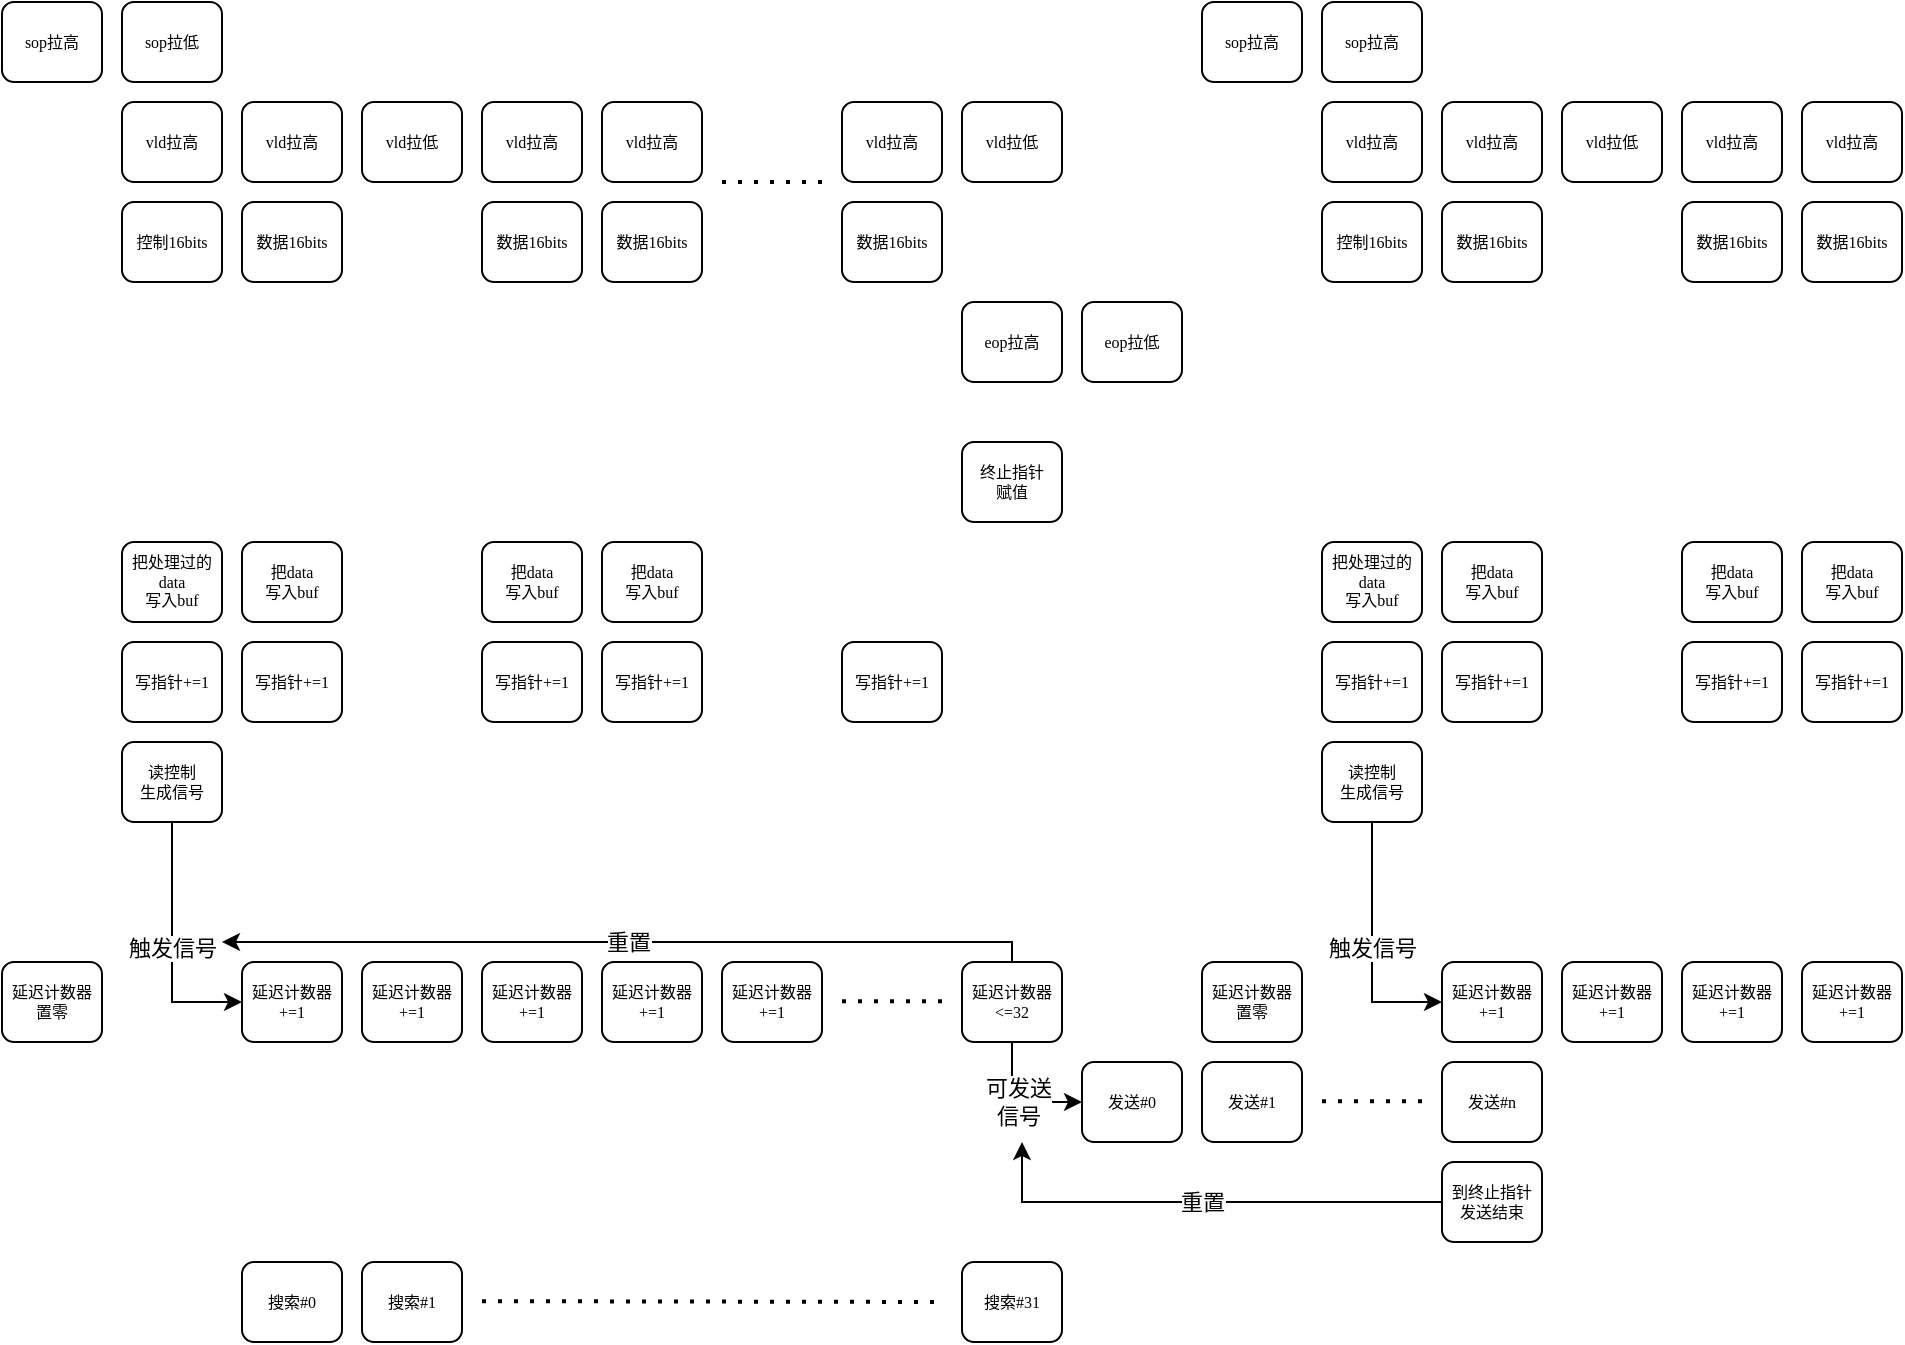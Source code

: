 <mxfile version="24.2.5" type="device">
  <diagram name="Page-1" id="74e2e168-ea6b-b213-b513-2b3c1d86103e">
    <mxGraphModel dx="1195" dy="588" grid="1" gridSize="10" guides="1" tooltips="1" connect="1" arrows="1" fold="1" page="1" pageScale="1" pageWidth="4681" pageHeight="3300" background="none" math="0" shadow="0">
      <root>
        <mxCell id="0" />
        <mxCell id="1" parent="0" />
        <mxCell id="77e6c97f196da883-8" value="sop拉高" style="rounded=1;whiteSpace=wrap;html=1;shadow=0;labelBackgroundColor=none;strokeWidth=1;fontFamily=Verdana;fontSize=8;align=center;" parent="1" vertex="1">
          <mxGeometry x="20" y="20" width="50" height="40" as="geometry" />
        </mxCell>
        <mxCell id="_o2dJ1vOlYaZSfBBGsUN-3" value="vld拉高" style="rounded=1;whiteSpace=wrap;html=1;shadow=0;labelBackgroundColor=none;strokeWidth=1;fontFamily=Verdana;fontSize=8;align=center;" vertex="1" parent="1">
          <mxGeometry x="80" y="70" width="50" height="40" as="geometry" />
        </mxCell>
        <mxCell id="_o2dJ1vOlYaZSfBBGsUN-4" value="控制16bits" style="rounded=1;whiteSpace=wrap;html=1;shadow=0;labelBackgroundColor=none;strokeWidth=1;fontFamily=Verdana;fontSize=8;align=center;" vertex="1" parent="1">
          <mxGeometry x="80" y="120" width="50" height="40" as="geometry" />
        </mxCell>
        <mxCell id="_o2dJ1vOlYaZSfBBGsUN-5" value="数据16bits" style="rounded=1;whiteSpace=wrap;html=1;shadow=0;labelBackgroundColor=none;strokeWidth=1;fontFamily=Verdana;fontSize=8;align=center;" vertex="1" parent="1">
          <mxGeometry x="140" y="120" width="50" height="40" as="geometry" />
        </mxCell>
        <mxCell id="_o2dJ1vOlYaZSfBBGsUN-6" value="vld拉高" style="rounded=1;whiteSpace=wrap;html=1;shadow=0;labelBackgroundColor=none;strokeWidth=1;fontFamily=Verdana;fontSize=8;align=center;" vertex="1" parent="1">
          <mxGeometry x="140" y="70" width="50" height="40" as="geometry" />
        </mxCell>
        <mxCell id="_o2dJ1vOlYaZSfBBGsUN-7" value="vld拉低" style="rounded=1;whiteSpace=wrap;html=1;shadow=0;labelBackgroundColor=none;strokeWidth=1;fontFamily=Verdana;fontSize=8;align=center;" vertex="1" parent="1">
          <mxGeometry x="200" y="70" width="50" height="40" as="geometry" />
        </mxCell>
        <mxCell id="_o2dJ1vOlYaZSfBBGsUN-8" value="vld拉高" style="rounded=1;whiteSpace=wrap;html=1;shadow=0;labelBackgroundColor=none;strokeWidth=1;fontFamily=Verdana;fontSize=8;align=center;" vertex="1" parent="1">
          <mxGeometry x="260" y="70" width="50" height="40" as="geometry" />
        </mxCell>
        <mxCell id="_o2dJ1vOlYaZSfBBGsUN-10" value="数据16bits" style="rounded=1;whiteSpace=wrap;html=1;shadow=0;labelBackgroundColor=none;strokeWidth=1;fontFamily=Verdana;fontSize=8;align=center;" vertex="1" parent="1">
          <mxGeometry x="260" y="120" width="50" height="40" as="geometry" />
        </mxCell>
        <mxCell id="_o2dJ1vOlYaZSfBBGsUN-11" value="数据16bits" style="rounded=1;whiteSpace=wrap;html=1;shadow=0;labelBackgroundColor=none;strokeWidth=1;fontFamily=Verdana;fontSize=8;align=center;" vertex="1" parent="1">
          <mxGeometry x="320" y="120" width="50" height="40" as="geometry" />
        </mxCell>
        <mxCell id="_o2dJ1vOlYaZSfBBGsUN-12" value="vld拉高" style="rounded=1;whiteSpace=wrap;html=1;shadow=0;labelBackgroundColor=none;strokeWidth=1;fontFamily=Verdana;fontSize=8;align=center;" vertex="1" parent="1">
          <mxGeometry x="320" y="70" width="50" height="40" as="geometry" />
        </mxCell>
        <mxCell id="_o2dJ1vOlYaZSfBBGsUN-13" value="" style="endArrow=none;dashed=1;html=1;dashPattern=1 3;strokeWidth=2;rounded=0;" edge="1" parent="1">
          <mxGeometry width="50" height="50" relative="1" as="geometry">
            <mxPoint x="380" y="110" as="sourcePoint" />
            <mxPoint x="430" y="110" as="targetPoint" />
          </mxGeometry>
        </mxCell>
        <mxCell id="_o2dJ1vOlYaZSfBBGsUN-14" value="数据16bits" style="rounded=1;whiteSpace=wrap;html=1;shadow=0;labelBackgroundColor=none;strokeWidth=1;fontFamily=Verdana;fontSize=8;align=center;" vertex="1" parent="1">
          <mxGeometry x="440" y="120" width="50" height="40" as="geometry" />
        </mxCell>
        <mxCell id="_o2dJ1vOlYaZSfBBGsUN-15" value="vld拉高" style="rounded=1;whiteSpace=wrap;html=1;shadow=0;labelBackgroundColor=none;strokeWidth=1;fontFamily=Verdana;fontSize=8;align=center;" vertex="1" parent="1">
          <mxGeometry x="440" y="70" width="50" height="40" as="geometry" />
        </mxCell>
        <mxCell id="_o2dJ1vOlYaZSfBBGsUN-16" value="vld拉低" style="rounded=1;whiteSpace=wrap;html=1;shadow=0;labelBackgroundColor=none;strokeWidth=1;fontFamily=Verdana;fontSize=8;align=center;" vertex="1" parent="1">
          <mxGeometry x="500" y="70" width="50" height="40" as="geometry" />
        </mxCell>
        <mxCell id="_o2dJ1vOlYaZSfBBGsUN-17" value="eop拉高" style="rounded=1;whiteSpace=wrap;html=1;shadow=0;labelBackgroundColor=none;strokeWidth=1;fontFamily=Verdana;fontSize=8;align=center;" vertex="1" parent="1">
          <mxGeometry x="500" y="170" width="50" height="40" as="geometry" />
        </mxCell>
        <mxCell id="_o2dJ1vOlYaZSfBBGsUN-18" value="sop拉低" style="rounded=1;whiteSpace=wrap;html=1;shadow=0;labelBackgroundColor=none;strokeWidth=1;fontFamily=Verdana;fontSize=8;align=center;" vertex="1" parent="1">
          <mxGeometry x="80" y="20" width="50" height="40" as="geometry" />
        </mxCell>
        <mxCell id="_o2dJ1vOlYaZSfBBGsUN-19" value="eop拉低" style="rounded=1;whiteSpace=wrap;html=1;shadow=0;labelBackgroundColor=none;strokeWidth=1;fontFamily=Verdana;fontSize=8;align=center;" vertex="1" parent="1">
          <mxGeometry x="560" y="170" width="50" height="40" as="geometry" />
        </mxCell>
        <mxCell id="_o2dJ1vOlYaZSfBBGsUN-20" value="把处理过的data&lt;br&gt;写入buf" style="rounded=1;whiteSpace=wrap;html=1;shadow=0;labelBackgroundColor=none;strokeWidth=1;fontFamily=Verdana;fontSize=8;align=center;" vertex="1" parent="1">
          <mxGeometry x="80" y="290" width="50" height="40" as="geometry" />
        </mxCell>
        <mxCell id="_o2dJ1vOlYaZSfBBGsUN-21" value="读控制&lt;br&gt;生成信号" style="rounded=1;whiteSpace=wrap;html=1;shadow=0;labelBackgroundColor=none;strokeWidth=1;fontFamily=Verdana;fontSize=8;align=center;" vertex="1" parent="1">
          <mxGeometry x="80" y="390" width="50" height="40" as="geometry" />
        </mxCell>
        <mxCell id="_o2dJ1vOlYaZSfBBGsUN-22" value="把data&lt;br&gt;写入buf" style="rounded=1;whiteSpace=wrap;html=1;shadow=0;labelBackgroundColor=none;strokeWidth=1;fontFamily=Verdana;fontSize=8;align=center;" vertex="1" parent="1">
          <mxGeometry x="140" y="290" width="50" height="40" as="geometry" />
        </mxCell>
        <mxCell id="_o2dJ1vOlYaZSfBBGsUN-23" value="把data&lt;br&gt;写入buf" style="rounded=1;whiteSpace=wrap;html=1;shadow=0;labelBackgroundColor=none;strokeWidth=1;fontFamily=Verdana;fontSize=8;align=center;" vertex="1" parent="1">
          <mxGeometry x="260" y="290" width="50" height="40" as="geometry" />
        </mxCell>
        <mxCell id="_o2dJ1vOlYaZSfBBGsUN-24" value="把data&lt;br&gt;写入buf" style="rounded=1;whiteSpace=wrap;html=1;shadow=0;labelBackgroundColor=none;strokeWidth=1;fontFamily=Verdana;fontSize=8;align=center;" vertex="1" parent="1">
          <mxGeometry x="320" y="290" width="50" height="40" as="geometry" />
        </mxCell>
        <mxCell id="_o2dJ1vOlYaZSfBBGsUN-25" value="写指针+=1" style="rounded=1;whiteSpace=wrap;html=1;shadow=0;labelBackgroundColor=none;strokeWidth=1;fontFamily=Verdana;fontSize=8;align=center;" vertex="1" parent="1">
          <mxGeometry x="80" y="340" width="50" height="40" as="geometry" />
        </mxCell>
        <mxCell id="_o2dJ1vOlYaZSfBBGsUN-26" value="写指针+=1" style="rounded=1;whiteSpace=wrap;html=1;shadow=0;labelBackgroundColor=none;strokeWidth=1;fontFamily=Verdana;fontSize=8;align=center;" vertex="1" parent="1">
          <mxGeometry x="140" y="340" width="50" height="40" as="geometry" />
        </mxCell>
        <mxCell id="_o2dJ1vOlYaZSfBBGsUN-27" value="写指针+=1" style="rounded=1;whiteSpace=wrap;html=1;shadow=0;labelBackgroundColor=none;strokeWidth=1;fontFamily=Verdana;fontSize=8;align=center;" vertex="1" parent="1">
          <mxGeometry x="260" y="340" width="50" height="40" as="geometry" />
        </mxCell>
        <mxCell id="_o2dJ1vOlYaZSfBBGsUN-28" value="写指针+=1" style="rounded=1;whiteSpace=wrap;html=1;shadow=0;labelBackgroundColor=none;strokeWidth=1;fontFamily=Verdana;fontSize=8;align=center;" vertex="1" parent="1">
          <mxGeometry x="320" y="340" width="50" height="40" as="geometry" />
        </mxCell>
        <mxCell id="_o2dJ1vOlYaZSfBBGsUN-29" value="写指针+=1" style="rounded=1;whiteSpace=wrap;html=1;shadow=0;labelBackgroundColor=none;strokeWidth=1;fontFamily=Verdana;fontSize=8;align=center;" vertex="1" parent="1">
          <mxGeometry x="440" y="340" width="50" height="40" as="geometry" />
        </mxCell>
        <mxCell id="_o2dJ1vOlYaZSfBBGsUN-30" value="终止指针&lt;br&gt;赋值" style="rounded=1;whiteSpace=wrap;html=1;shadow=0;labelBackgroundColor=none;strokeWidth=1;fontFamily=Verdana;fontSize=8;align=center;" vertex="1" parent="1">
          <mxGeometry x="500" y="240" width="50" height="40" as="geometry" />
        </mxCell>
        <mxCell id="_o2dJ1vOlYaZSfBBGsUN-32" value="延迟计数器&lt;br&gt;置零" style="rounded=1;whiteSpace=wrap;html=1;shadow=0;labelBackgroundColor=none;strokeWidth=1;fontFamily=Verdana;fontSize=8;align=center;" vertex="1" parent="1">
          <mxGeometry x="20" y="500" width="50" height="40" as="geometry" />
        </mxCell>
        <mxCell id="_o2dJ1vOlYaZSfBBGsUN-33" value="延迟计数器&lt;br&gt;+=1" style="rounded=1;whiteSpace=wrap;html=1;shadow=0;labelBackgroundColor=none;strokeWidth=1;fontFamily=Verdana;fontSize=8;align=center;" vertex="1" parent="1">
          <mxGeometry x="140" y="500" width="50" height="40" as="geometry" />
        </mxCell>
        <mxCell id="_o2dJ1vOlYaZSfBBGsUN-34" value="延迟计数器&lt;br&gt;+=1" style="rounded=1;whiteSpace=wrap;html=1;shadow=0;labelBackgroundColor=none;strokeWidth=1;fontFamily=Verdana;fontSize=8;align=center;" vertex="1" parent="1">
          <mxGeometry x="200" y="500" width="50" height="40" as="geometry" />
        </mxCell>
        <mxCell id="_o2dJ1vOlYaZSfBBGsUN-35" value="延迟计数器&lt;br&gt;+=1" style="rounded=1;whiteSpace=wrap;html=1;shadow=0;labelBackgroundColor=none;strokeWidth=1;fontFamily=Verdana;fontSize=8;align=center;" vertex="1" parent="1">
          <mxGeometry x="260" y="500" width="50" height="40" as="geometry" />
        </mxCell>
        <mxCell id="_o2dJ1vOlYaZSfBBGsUN-36" value="延迟计数器&lt;br&gt;+=1" style="rounded=1;whiteSpace=wrap;html=1;shadow=0;labelBackgroundColor=none;strokeWidth=1;fontFamily=Verdana;fontSize=8;align=center;" vertex="1" parent="1">
          <mxGeometry x="320" y="500" width="50" height="40" as="geometry" />
        </mxCell>
        <mxCell id="_o2dJ1vOlYaZSfBBGsUN-37" value="延迟计数器&lt;br&gt;+=1" style="rounded=1;whiteSpace=wrap;html=1;shadow=0;labelBackgroundColor=none;strokeWidth=1;fontFamily=Verdana;fontSize=8;align=center;" vertex="1" parent="1">
          <mxGeometry x="380" y="500" width="50" height="40" as="geometry" />
        </mxCell>
        <mxCell id="_o2dJ1vOlYaZSfBBGsUN-39" value="" style="endArrow=none;dashed=1;html=1;dashPattern=1 3;strokeWidth=2;rounded=0;" edge="1" parent="1">
          <mxGeometry width="50" height="50" relative="1" as="geometry">
            <mxPoint x="440" y="519.58" as="sourcePoint" />
            <mxPoint x="490" y="519.58" as="targetPoint" />
          </mxGeometry>
        </mxCell>
        <mxCell id="_o2dJ1vOlYaZSfBBGsUN-41" value="" style="endArrow=classic;html=1;rounded=0;entryX=0;entryY=0.5;entryDx=0;entryDy=0;exitX=0.5;exitY=1;exitDx=0;exitDy=0;" edge="1" parent="1" source="_o2dJ1vOlYaZSfBBGsUN-21" target="_o2dJ1vOlYaZSfBBGsUN-33">
          <mxGeometry relative="1" as="geometry">
            <mxPoint x="104.58" y="280" as="sourcePoint" />
            <mxPoint x="104.58" y="395.42" as="targetPoint" />
            <Array as="points">
              <mxPoint x="105" y="520" />
            </Array>
          </mxGeometry>
        </mxCell>
        <mxCell id="_o2dJ1vOlYaZSfBBGsUN-42" value="触发信号" style="edgeLabel;resizable=0;html=1;;align=center;verticalAlign=middle;" connectable="0" vertex="1" parent="_o2dJ1vOlYaZSfBBGsUN-41">
          <mxGeometry relative="1" as="geometry" />
        </mxCell>
        <mxCell id="_o2dJ1vOlYaZSfBBGsUN-43" value="延迟计数器&lt;br&gt;&amp;lt;=32" style="rounded=1;whiteSpace=wrap;html=1;shadow=0;labelBackgroundColor=none;strokeWidth=1;fontFamily=Verdana;fontSize=8;align=center;" vertex="1" parent="1">
          <mxGeometry x="500" y="500" width="50" height="40" as="geometry" />
        </mxCell>
        <mxCell id="_o2dJ1vOlYaZSfBBGsUN-45" value="搜索#0" style="rounded=1;whiteSpace=wrap;html=1;shadow=0;labelBackgroundColor=none;strokeWidth=1;fontFamily=Verdana;fontSize=8;align=center;" vertex="1" parent="1">
          <mxGeometry x="140" y="650" width="50" height="40" as="geometry" />
        </mxCell>
        <mxCell id="_o2dJ1vOlYaZSfBBGsUN-46" value="搜索#1" style="rounded=1;whiteSpace=wrap;html=1;shadow=0;labelBackgroundColor=none;strokeWidth=1;fontFamily=Verdana;fontSize=8;align=center;" vertex="1" parent="1">
          <mxGeometry x="200" y="650" width="50" height="40" as="geometry" />
        </mxCell>
        <mxCell id="_o2dJ1vOlYaZSfBBGsUN-47" value="搜索#31" style="rounded=1;whiteSpace=wrap;html=1;shadow=0;labelBackgroundColor=none;strokeWidth=1;fontFamily=Verdana;fontSize=8;align=center;" vertex="1" parent="1">
          <mxGeometry x="500" y="650" width="50" height="40" as="geometry" />
        </mxCell>
        <mxCell id="_o2dJ1vOlYaZSfBBGsUN-48" value="" style="endArrow=none;dashed=1;html=1;dashPattern=1 3;strokeWidth=2;rounded=0;" edge="1" parent="1">
          <mxGeometry width="50" height="50" relative="1" as="geometry">
            <mxPoint x="260" y="669.58" as="sourcePoint" />
            <mxPoint x="490" y="670" as="targetPoint" />
          </mxGeometry>
        </mxCell>
        <mxCell id="_o2dJ1vOlYaZSfBBGsUN-49" value="发送#0" style="rounded=1;whiteSpace=wrap;html=1;shadow=0;labelBackgroundColor=none;strokeWidth=1;fontFamily=Verdana;fontSize=8;align=center;" vertex="1" parent="1">
          <mxGeometry x="560" y="550" width="50" height="40" as="geometry" />
        </mxCell>
        <mxCell id="_o2dJ1vOlYaZSfBBGsUN-50" value="发送#1" style="rounded=1;whiteSpace=wrap;html=1;shadow=0;labelBackgroundColor=none;strokeWidth=1;fontFamily=Verdana;fontSize=8;align=center;" vertex="1" parent="1">
          <mxGeometry x="620" y="550" width="50" height="40" as="geometry" />
        </mxCell>
        <mxCell id="_o2dJ1vOlYaZSfBBGsUN-51" value="发送#n" style="rounded=1;whiteSpace=wrap;html=1;shadow=0;labelBackgroundColor=none;strokeWidth=1;fontFamily=Verdana;fontSize=8;align=center;" vertex="1" parent="1">
          <mxGeometry x="740" y="550" width="50" height="40" as="geometry" />
        </mxCell>
        <mxCell id="_o2dJ1vOlYaZSfBBGsUN-52" value="" style="endArrow=none;dashed=1;html=1;dashPattern=1 3;strokeWidth=2;rounded=0;" edge="1" parent="1">
          <mxGeometry width="50" height="50" relative="1" as="geometry">
            <mxPoint x="680" y="569.58" as="sourcePoint" />
            <mxPoint x="730" y="569.58" as="targetPoint" />
          </mxGeometry>
        </mxCell>
        <mxCell id="_o2dJ1vOlYaZSfBBGsUN-53" value="到终止指针&lt;br&gt;发送结束" style="rounded=1;whiteSpace=wrap;html=1;shadow=0;labelBackgroundColor=none;strokeWidth=1;fontFamily=Verdana;fontSize=8;align=center;" vertex="1" parent="1">
          <mxGeometry x="740" y="600" width="50" height="40" as="geometry" />
        </mxCell>
        <mxCell id="_o2dJ1vOlYaZSfBBGsUN-54" value="sop拉高" style="rounded=1;whiteSpace=wrap;html=1;shadow=0;labelBackgroundColor=none;strokeWidth=1;fontFamily=Verdana;fontSize=8;align=center;" vertex="1" parent="1">
          <mxGeometry x="620" y="20" width="50" height="40" as="geometry" />
        </mxCell>
        <mxCell id="_o2dJ1vOlYaZSfBBGsUN-55" value="sop拉高" style="rounded=1;whiteSpace=wrap;html=1;shadow=0;labelBackgroundColor=none;strokeWidth=1;fontFamily=Verdana;fontSize=8;align=center;" vertex="1" parent="1">
          <mxGeometry x="680" y="20" width="50" height="40" as="geometry" />
        </mxCell>
        <mxCell id="_o2dJ1vOlYaZSfBBGsUN-56" value="vld拉高" style="rounded=1;whiteSpace=wrap;html=1;shadow=0;labelBackgroundColor=none;strokeWidth=1;fontFamily=Verdana;fontSize=8;align=center;" vertex="1" parent="1">
          <mxGeometry x="680" y="70" width="50" height="40" as="geometry" />
        </mxCell>
        <mxCell id="_o2dJ1vOlYaZSfBBGsUN-57" value="控制16bits" style="rounded=1;whiteSpace=wrap;html=1;shadow=0;labelBackgroundColor=none;strokeWidth=1;fontFamily=Verdana;fontSize=8;align=center;" vertex="1" parent="1">
          <mxGeometry x="680" y="120" width="50" height="40" as="geometry" />
        </mxCell>
        <mxCell id="_o2dJ1vOlYaZSfBBGsUN-58" value="数据16bits" style="rounded=1;whiteSpace=wrap;html=1;shadow=0;labelBackgroundColor=none;strokeWidth=1;fontFamily=Verdana;fontSize=8;align=center;" vertex="1" parent="1">
          <mxGeometry x="740" y="120" width="50" height="40" as="geometry" />
        </mxCell>
        <mxCell id="_o2dJ1vOlYaZSfBBGsUN-59" value="vld拉高" style="rounded=1;whiteSpace=wrap;html=1;shadow=0;labelBackgroundColor=none;strokeWidth=1;fontFamily=Verdana;fontSize=8;align=center;" vertex="1" parent="1">
          <mxGeometry x="740" y="70" width="50" height="40" as="geometry" />
        </mxCell>
        <mxCell id="_o2dJ1vOlYaZSfBBGsUN-60" value="vld拉低" style="rounded=1;whiteSpace=wrap;html=1;shadow=0;labelBackgroundColor=none;strokeWidth=1;fontFamily=Verdana;fontSize=8;align=center;" vertex="1" parent="1">
          <mxGeometry x="800" y="70" width="50" height="40" as="geometry" />
        </mxCell>
        <mxCell id="_o2dJ1vOlYaZSfBBGsUN-61" value="vld拉高" style="rounded=1;whiteSpace=wrap;html=1;shadow=0;labelBackgroundColor=none;strokeWidth=1;fontFamily=Verdana;fontSize=8;align=center;" vertex="1" parent="1">
          <mxGeometry x="860" y="70" width="50" height="40" as="geometry" />
        </mxCell>
        <mxCell id="_o2dJ1vOlYaZSfBBGsUN-62" value="数据16bits" style="rounded=1;whiteSpace=wrap;html=1;shadow=0;labelBackgroundColor=none;strokeWidth=1;fontFamily=Verdana;fontSize=8;align=center;" vertex="1" parent="1">
          <mxGeometry x="860" y="120" width="50" height="40" as="geometry" />
        </mxCell>
        <mxCell id="_o2dJ1vOlYaZSfBBGsUN-63" value="数据16bits" style="rounded=1;whiteSpace=wrap;html=1;shadow=0;labelBackgroundColor=none;strokeWidth=1;fontFamily=Verdana;fontSize=8;align=center;" vertex="1" parent="1">
          <mxGeometry x="920" y="120" width="50" height="40" as="geometry" />
        </mxCell>
        <mxCell id="_o2dJ1vOlYaZSfBBGsUN-64" value="vld拉高" style="rounded=1;whiteSpace=wrap;html=1;shadow=0;labelBackgroundColor=none;strokeWidth=1;fontFamily=Verdana;fontSize=8;align=center;" vertex="1" parent="1">
          <mxGeometry x="920" y="70" width="50" height="40" as="geometry" />
        </mxCell>
        <mxCell id="_o2dJ1vOlYaZSfBBGsUN-65" value="延迟计数器&lt;br&gt;置零" style="rounded=1;whiteSpace=wrap;html=1;shadow=0;labelBackgroundColor=none;strokeWidth=1;fontFamily=Verdana;fontSize=8;align=center;" vertex="1" parent="1">
          <mxGeometry x="620" y="500" width="50" height="40" as="geometry" />
        </mxCell>
        <mxCell id="_o2dJ1vOlYaZSfBBGsUN-66" value="" style="endArrow=classic;html=1;rounded=0;exitX=0.5;exitY=1;exitDx=0;exitDy=0;entryX=0;entryY=0.5;entryDx=0;entryDy=0;" edge="1" parent="1" source="_o2dJ1vOlYaZSfBBGsUN-43" target="_o2dJ1vOlYaZSfBBGsUN-49">
          <mxGeometry relative="1" as="geometry">
            <mxPoint x="570" y="390" as="sourcePoint" />
            <mxPoint x="670" y="390" as="targetPoint" />
            <Array as="points">
              <mxPoint x="525" y="570" />
            </Array>
          </mxGeometry>
        </mxCell>
        <mxCell id="_o2dJ1vOlYaZSfBBGsUN-67" value="可发送&lt;br&gt;信号" style="edgeLabel;resizable=0;html=1;;align=center;verticalAlign=middle;" connectable="0" vertex="1" parent="_o2dJ1vOlYaZSfBBGsUN-66">
          <mxGeometry relative="1" as="geometry" />
        </mxCell>
        <mxCell id="_o2dJ1vOlYaZSfBBGsUN-68" value="" style="endArrow=classic;html=1;rounded=0;exitX=0;exitY=0.5;exitDx=0;exitDy=0;" edge="1" parent="1" source="_o2dJ1vOlYaZSfBBGsUN-53">
          <mxGeometry relative="1" as="geometry">
            <mxPoint x="640" y="520" as="sourcePoint" />
            <mxPoint x="530" y="590" as="targetPoint" />
            <Array as="points">
              <mxPoint x="530" y="620" />
            </Array>
          </mxGeometry>
        </mxCell>
        <mxCell id="_o2dJ1vOlYaZSfBBGsUN-69" value="重置" style="edgeLabel;resizable=0;html=1;;align=center;verticalAlign=middle;" connectable="0" vertex="1" parent="_o2dJ1vOlYaZSfBBGsUN-68">
          <mxGeometry relative="1" as="geometry" />
        </mxCell>
        <mxCell id="_o2dJ1vOlYaZSfBBGsUN-70" value="" style="endArrow=classic;html=1;rounded=0;exitX=0.5;exitY=0;exitDx=0;exitDy=0;" edge="1" parent="1" source="_o2dJ1vOlYaZSfBBGsUN-43">
          <mxGeometry relative="1" as="geometry">
            <mxPoint x="330" y="500" as="sourcePoint" />
            <mxPoint x="130" y="490" as="targetPoint" />
            <Array as="points">
              <mxPoint x="525" y="490" />
            </Array>
          </mxGeometry>
        </mxCell>
        <mxCell id="_o2dJ1vOlYaZSfBBGsUN-71" value="重置" style="edgeLabel;resizable=0;html=1;;align=center;verticalAlign=middle;" connectable="0" vertex="1" parent="_o2dJ1vOlYaZSfBBGsUN-70">
          <mxGeometry relative="1" as="geometry" />
        </mxCell>
        <mxCell id="_o2dJ1vOlYaZSfBBGsUN-72" value="把处理过的data&lt;br&gt;写入buf" style="rounded=1;whiteSpace=wrap;html=1;shadow=0;labelBackgroundColor=none;strokeWidth=1;fontFamily=Verdana;fontSize=8;align=center;" vertex="1" parent="1">
          <mxGeometry x="680" y="290" width="50" height="40" as="geometry" />
        </mxCell>
        <mxCell id="_o2dJ1vOlYaZSfBBGsUN-73" value="读控制&lt;br&gt;生成信号" style="rounded=1;whiteSpace=wrap;html=1;shadow=0;labelBackgroundColor=none;strokeWidth=1;fontFamily=Verdana;fontSize=8;align=center;" vertex="1" parent="1">
          <mxGeometry x="680" y="390" width="50" height="40" as="geometry" />
        </mxCell>
        <mxCell id="_o2dJ1vOlYaZSfBBGsUN-74" value="把data&lt;br&gt;写入buf" style="rounded=1;whiteSpace=wrap;html=1;shadow=0;labelBackgroundColor=none;strokeWidth=1;fontFamily=Verdana;fontSize=8;align=center;" vertex="1" parent="1">
          <mxGeometry x="740" y="290" width="50" height="40" as="geometry" />
        </mxCell>
        <mxCell id="_o2dJ1vOlYaZSfBBGsUN-75" value="把data&lt;br&gt;写入buf" style="rounded=1;whiteSpace=wrap;html=1;shadow=0;labelBackgroundColor=none;strokeWidth=1;fontFamily=Verdana;fontSize=8;align=center;" vertex="1" parent="1">
          <mxGeometry x="860" y="290" width="50" height="40" as="geometry" />
        </mxCell>
        <mxCell id="_o2dJ1vOlYaZSfBBGsUN-76" value="把data&lt;br&gt;写入buf" style="rounded=1;whiteSpace=wrap;html=1;shadow=0;labelBackgroundColor=none;strokeWidth=1;fontFamily=Verdana;fontSize=8;align=center;" vertex="1" parent="1">
          <mxGeometry x="920" y="290" width="50" height="40" as="geometry" />
        </mxCell>
        <mxCell id="_o2dJ1vOlYaZSfBBGsUN-77" value="写指针+=1" style="rounded=1;whiteSpace=wrap;html=1;shadow=0;labelBackgroundColor=none;strokeWidth=1;fontFamily=Verdana;fontSize=8;align=center;" vertex="1" parent="1">
          <mxGeometry x="680" y="340" width="50" height="40" as="geometry" />
        </mxCell>
        <mxCell id="_o2dJ1vOlYaZSfBBGsUN-78" value="写指针+=1" style="rounded=1;whiteSpace=wrap;html=1;shadow=0;labelBackgroundColor=none;strokeWidth=1;fontFamily=Verdana;fontSize=8;align=center;" vertex="1" parent="1">
          <mxGeometry x="740" y="340" width="50" height="40" as="geometry" />
        </mxCell>
        <mxCell id="_o2dJ1vOlYaZSfBBGsUN-79" value="写指针+=1" style="rounded=1;whiteSpace=wrap;html=1;shadow=0;labelBackgroundColor=none;strokeWidth=1;fontFamily=Verdana;fontSize=8;align=center;" vertex="1" parent="1">
          <mxGeometry x="860" y="340" width="50" height="40" as="geometry" />
        </mxCell>
        <mxCell id="_o2dJ1vOlYaZSfBBGsUN-80" value="写指针+=1" style="rounded=1;whiteSpace=wrap;html=1;shadow=0;labelBackgroundColor=none;strokeWidth=1;fontFamily=Verdana;fontSize=8;align=center;" vertex="1" parent="1">
          <mxGeometry x="920" y="340" width="50" height="40" as="geometry" />
        </mxCell>
        <mxCell id="_o2dJ1vOlYaZSfBBGsUN-81" value="延迟计数器&lt;br&gt;+=1" style="rounded=1;whiteSpace=wrap;html=1;shadow=0;labelBackgroundColor=none;strokeWidth=1;fontFamily=Verdana;fontSize=8;align=center;" vertex="1" parent="1">
          <mxGeometry x="740" y="500" width="50" height="40" as="geometry" />
        </mxCell>
        <mxCell id="_o2dJ1vOlYaZSfBBGsUN-82" value="延迟计数器&lt;br&gt;+=1" style="rounded=1;whiteSpace=wrap;html=1;shadow=0;labelBackgroundColor=none;strokeWidth=1;fontFamily=Verdana;fontSize=8;align=center;" vertex="1" parent="1">
          <mxGeometry x="800" y="500" width="50" height="40" as="geometry" />
        </mxCell>
        <mxCell id="_o2dJ1vOlYaZSfBBGsUN-83" value="延迟计数器&lt;br&gt;+=1" style="rounded=1;whiteSpace=wrap;html=1;shadow=0;labelBackgroundColor=none;strokeWidth=1;fontFamily=Verdana;fontSize=8;align=center;" vertex="1" parent="1">
          <mxGeometry x="860" y="500" width="50" height="40" as="geometry" />
        </mxCell>
        <mxCell id="_o2dJ1vOlYaZSfBBGsUN-84" value="延迟计数器&lt;br&gt;+=1" style="rounded=1;whiteSpace=wrap;html=1;shadow=0;labelBackgroundColor=none;strokeWidth=1;fontFamily=Verdana;fontSize=8;align=center;" vertex="1" parent="1">
          <mxGeometry x="920" y="500" width="50" height="40" as="geometry" />
        </mxCell>
        <mxCell id="_o2dJ1vOlYaZSfBBGsUN-85" value="" style="endArrow=classic;html=1;rounded=0;entryX=0;entryY=0.5;entryDx=0;entryDy=0;exitX=0.5;exitY=1;exitDx=0;exitDy=0;" edge="1" parent="1" target="_o2dJ1vOlYaZSfBBGsUN-81" source="_o2dJ1vOlYaZSfBBGsUN-73">
          <mxGeometry relative="1" as="geometry">
            <mxPoint x="700" y="430" as="sourcePoint" />
            <mxPoint x="704.58" y="395.42" as="targetPoint" />
            <Array as="points">
              <mxPoint x="705" y="520" />
            </Array>
          </mxGeometry>
        </mxCell>
        <mxCell id="_o2dJ1vOlYaZSfBBGsUN-86" value="触发信号" style="edgeLabel;resizable=0;html=1;;align=center;verticalAlign=middle;" connectable="0" vertex="1" parent="_o2dJ1vOlYaZSfBBGsUN-85">
          <mxGeometry relative="1" as="geometry" />
        </mxCell>
      </root>
    </mxGraphModel>
  </diagram>
</mxfile>
